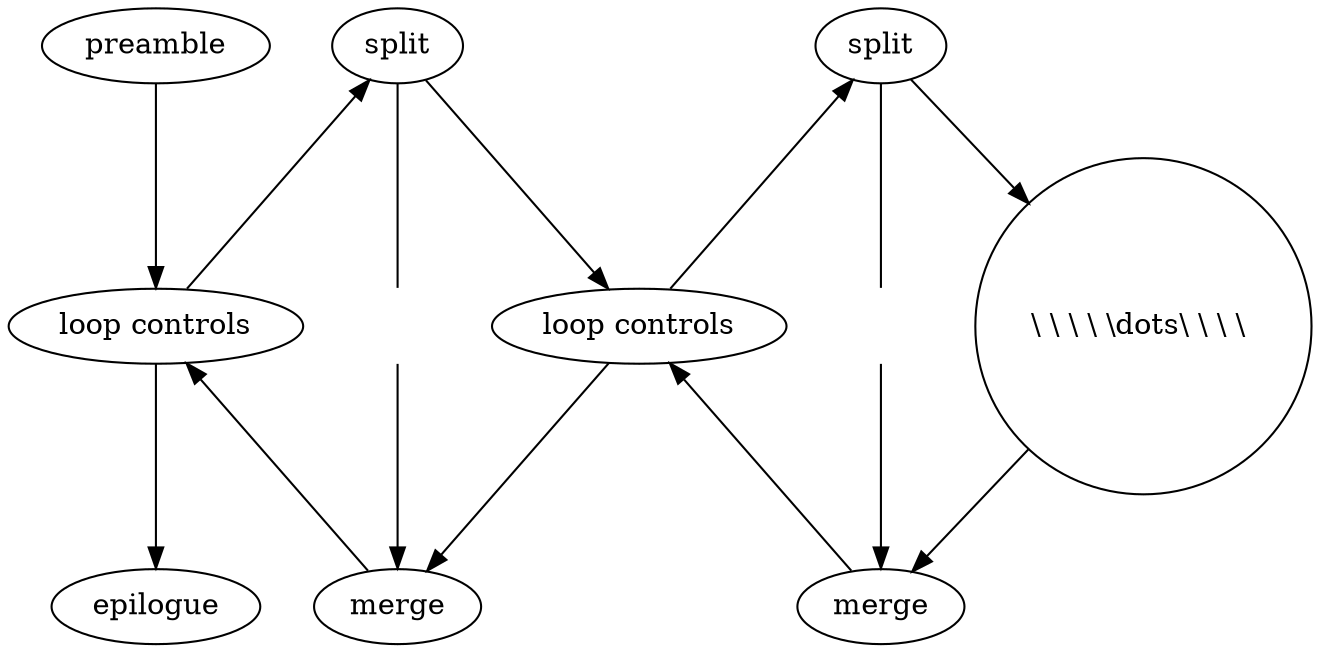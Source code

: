 digraph{
#include
  rankdir = TB;

  pre[label="preamble",shape="ellipse"]
  epi[label="epilogue",shape="ellipse"]
  pre -> controls -> epi;


  controls[label="loop controls",shape="ellipse"]
  a[style=invis];
  b[label="loop controls"];
  e[label="merge"];
  f[label="split"];
  f -> a[dir=none];
  f -> b;
  a -> e;
  b -> e;
 f -> controls[dir=back];
 controls -> e[dir=back];
  //b -> c;
  //d -> b;

  b[label="loop controls",shape="ellipse"]
  ca[style=invis];
  cb[label="\\ \\ \\ \\ \\dots\\ \\ \\ \\ ",shape="circle"];
  ce[label="merge"];
  cf[label="split"];
  cf -> ca[dir=none];
  cf -> cb;
  ca -> ce;
  cb -> ce;
 cf -> b[dir=back];
 b -> ce[dir=back];


}
